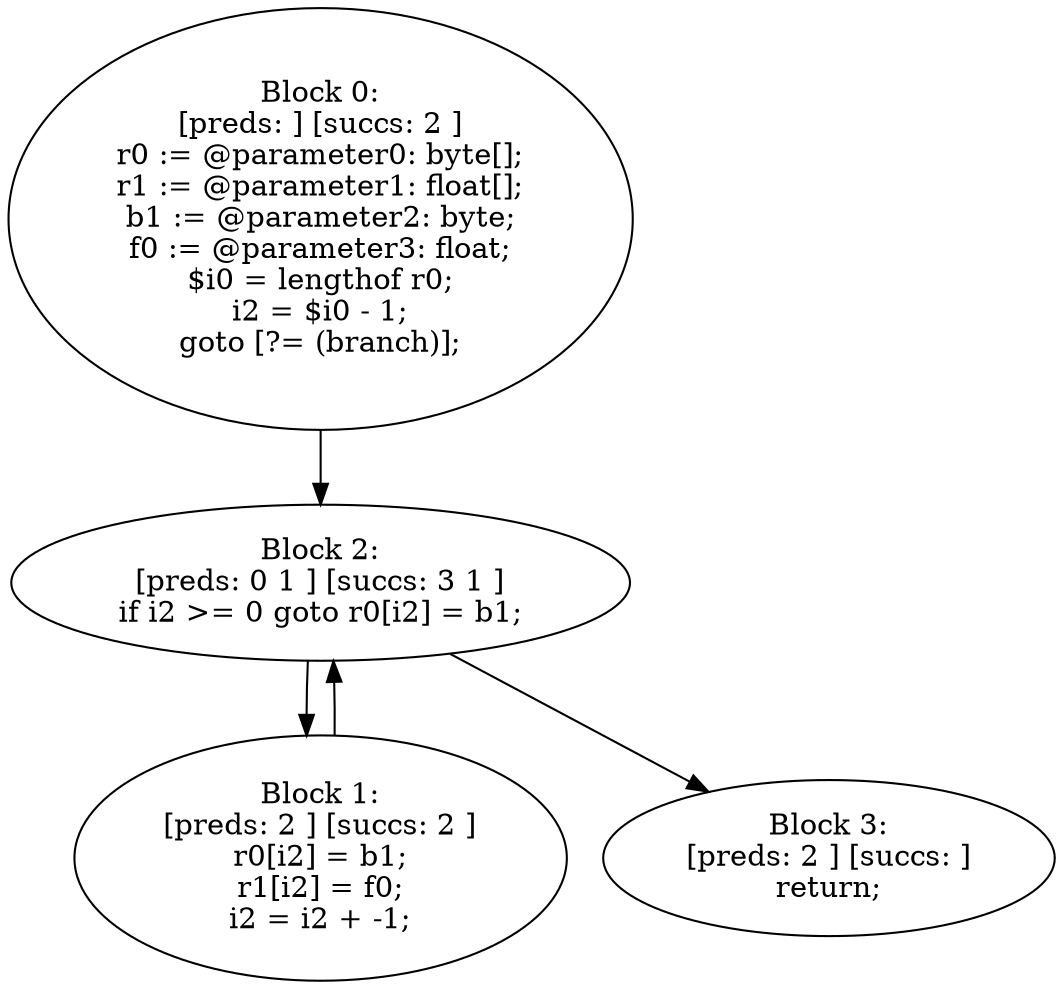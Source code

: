 digraph "unitGraph" {
    "Block 0:
[preds: ] [succs: 2 ]
r0 := @parameter0: byte[];
r1 := @parameter1: float[];
b1 := @parameter2: byte;
f0 := @parameter3: float;
$i0 = lengthof r0;
i2 = $i0 - 1;
goto [?= (branch)];
"
    "Block 1:
[preds: 2 ] [succs: 2 ]
r0[i2] = b1;
r1[i2] = f0;
i2 = i2 + -1;
"
    "Block 2:
[preds: 0 1 ] [succs: 3 1 ]
if i2 >= 0 goto r0[i2] = b1;
"
    "Block 3:
[preds: 2 ] [succs: ]
return;
"
    "Block 0:
[preds: ] [succs: 2 ]
r0 := @parameter0: byte[];
r1 := @parameter1: float[];
b1 := @parameter2: byte;
f0 := @parameter3: float;
$i0 = lengthof r0;
i2 = $i0 - 1;
goto [?= (branch)];
"->"Block 2:
[preds: 0 1 ] [succs: 3 1 ]
if i2 >= 0 goto r0[i2] = b1;
";
    "Block 1:
[preds: 2 ] [succs: 2 ]
r0[i2] = b1;
r1[i2] = f0;
i2 = i2 + -1;
"->"Block 2:
[preds: 0 1 ] [succs: 3 1 ]
if i2 >= 0 goto r0[i2] = b1;
";
    "Block 2:
[preds: 0 1 ] [succs: 3 1 ]
if i2 >= 0 goto r0[i2] = b1;
"->"Block 3:
[preds: 2 ] [succs: ]
return;
";
    "Block 2:
[preds: 0 1 ] [succs: 3 1 ]
if i2 >= 0 goto r0[i2] = b1;
"->"Block 1:
[preds: 2 ] [succs: 2 ]
r0[i2] = b1;
r1[i2] = f0;
i2 = i2 + -1;
";
}
